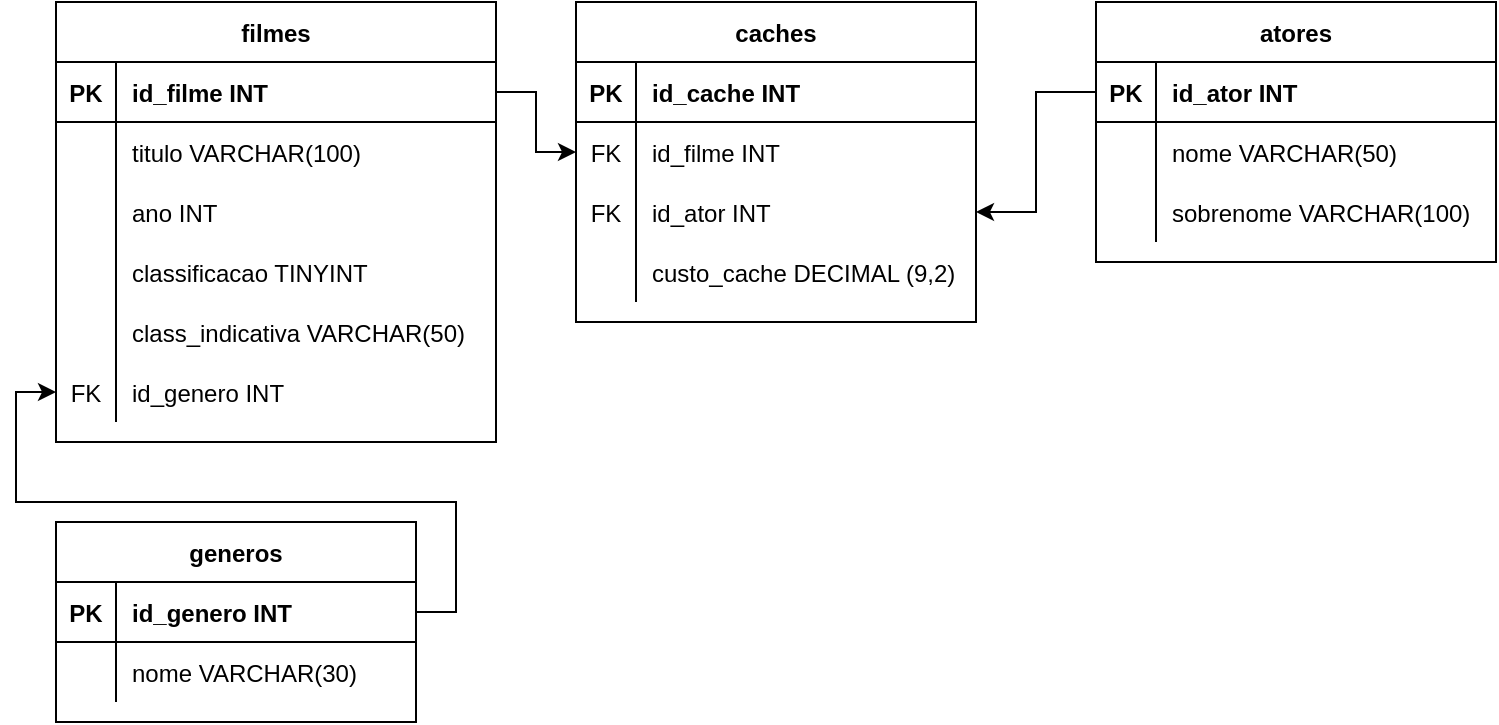 <mxfile version="14.9.8" type="github" pages="2">
  <diagram id="R2lEEEUBdFMjLlhIrx00" name="filmes">
    <mxGraphModel dx="1102" dy="614" grid="1" gridSize="10" guides="1" tooltips="1" connect="1" arrows="1" fold="1" page="1" pageScale="1" pageWidth="850" pageHeight="1100" math="0" shadow="0" extFonts="Permanent Marker^https://fonts.googleapis.com/css?family=Permanent+Marker">
      <root>
        <mxCell id="0" />
        <mxCell id="1" parent="0" />
        <mxCell id="9IELTeCouYnrg8OjHfEi-1" value="filmes" style="shape=table;startSize=30;container=1;collapsible=1;childLayout=tableLayout;fixedRows=1;rowLines=0;fontStyle=1;align=center;resizeLast=1;" vertex="1" parent="1">
          <mxGeometry x="40" y="40" width="220" height="220" as="geometry" />
        </mxCell>
        <mxCell id="9IELTeCouYnrg8OjHfEi-2" value="" style="shape=partialRectangle;collapsible=0;dropTarget=0;pointerEvents=0;fillColor=none;top=0;left=0;bottom=1;right=0;points=[[0,0.5],[1,0.5]];portConstraint=eastwest;" vertex="1" parent="9IELTeCouYnrg8OjHfEi-1">
          <mxGeometry y="30" width="220" height="30" as="geometry" />
        </mxCell>
        <mxCell id="9IELTeCouYnrg8OjHfEi-3" value="PK" style="shape=partialRectangle;connectable=0;fillColor=none;top=0;left=0;bottom=0;right=0;fontStyle=1;overflow=hidden;" vertex="1" parent="9IELTeCouYnrg8OjHfEi-2">
          <mxGeometry width="30" height="30" as="geometry" />
        </mxCell>
        <mxCell id="9IELTeCouYnrg8OjHfEi-4" value="id_filme INT" style="shape=partialRectangle;connectable=0;fillColor=none;top=0;left=0;bottom=0;right=0;align=left;spacingLeft=6;fontStyle=1;overflow=hidden;" vertex="1" parent="9IELTeCouYnrg8OjHfEi-2">
          <mxGeometry x="30" width="190" height="30" as="geometry" />
        </mxCell>
        <mxCell id="9IELTeCouYnrg8OjHfEi-5" value="" style="shape=partialRectangle;collapsible=0;dropTarget=0;pointerEvents=0;fillColor=none;top=0;left=0;bottom=0;right=0;points=[[0,0.5],[1,0.5]];portConstraint=eastwest;" vertex="1" parent="9IELTeCouYnrg8OjHfEi-1">
          <mxGeometry y="60" width="220" height="30" as="geometry" />
        </mxCell>
        <mxCell id="9IELTeCouYnrg8OjHfEi-6" value="" style="shape=partialRectangle;connectable=0;fillColor=none;top=0;left=0;bottom=0;right=0;editable=1;overflow=hidden;" vertex="1" parent="9IELTeCouYnrg8OjHfEi-5">
          <mxGeometry width="30" height="30" as="geometry" />
        </mxCell>
        <mxCell id="9IELTeCouYnrg8OjHfEi-7" value="titulo VARCHAR(100)" style="shape=partialRectangle;connectable=0;fillColor=none;top=0;left=0;bottom=0;right=0;align=left;spacingLeft=6;overflow=hidden;" vertex="1" parent="9IELTeCouYnrg8OjHfEi-5">
          <mxGeometry x="30" width="190" height="30" as="geometry" />
        </mxCell>
        <mxCell id="9IELTeCouYnrg8OjHfEi-8" value="" style="shape=partialRectangle;collapsible=0;dropTarget=0;pointerEvents=0;fillColor=none;top=0;left=0;bottom=0;right=0;points=[[0,0.5],[1,0.5]];portConstraint=eastwest;" vertex="1" parent="9IELTeCouYnrg8OjHfEi-1">
          <mxGeometry y="90" width="220" height="30" as="geometry" />
        </mxCell>
        <mxCell id="9IELTeCouYnrg8OjHfEi-9" value="" style="shape=partialRectangle;connectable=0;fillColor=none;top=0;left=0;bottom=0;right=0;editable=1;overflow=hidden;" vertex="1" parent="9IELTeCouYnrg8OjHfEi-8">
          <mxGeometry width="30" height="30" as="geometry" />
        </mxCell>
        <mxCell id="9IELTeCouYnrg8OjHfEi-10" value="ano INT" style="shape=partialRectangle;connectable=0;fillColor=none;top=0;left=0;bottom=0;right=0;align=left;spacingLeft=6;overflow=hidden;" vertex="1" parent="9IELTeCouYnrg8OjHfEi-8">
          <mxGeometry x="30" width="190" height="30" as="geometry" />
        </mxCell>
        <mxCell id="9IELTeCouYnrg8OjHfEi-14" value="" style="shape=partialRectangle;collapsible=0;dropTarget=0;pointerEvents=0;fillColor=none;top=0;left=0;bottom=0;right=0;points=[[0,0.5],[1,0.5]];portConstraint=eastwest;" vertex="1" parent="9IELTeCouYnrg8OjHfEi-1">
          <mxGeometry y="120" width="220" height="30" as="geometry" />
        </mxCell>
        <mxCell id="9IELTeCouYnrg8OjHfEi-15" value="" style="shape=partialRectangle;connectable=0;fillColor=none;top=0;left=0;bottom=0;right=0;editable=1;overflow=hidden;" vertex="1" parent="9IELTeCouYnrg8OjHfEi-14">
          <mxGeometry width="30" height="30" as="geometry" />
        </mxCell>
        <mxCell id="9IELTeCouYnrg8OjHfEi-16" value="classificacao TINYINT" style="shape=partialRectangle;connectable=0;fillColor=none;top=0;left=0;bottom=0;right=0;align=left;spacingLeft=6;overflow=hidden;" vertex="1" parent="9IELTeCouYnrg8OjHfEi-14">
          <mxGeometry x="30" width="190" height="30" as="geometry" />
        </mxCell>
        <mxCell id="9IELTeCouYnrg8OjHfEi-59" value="" style="shape=partialRectangle;collapsible=0;dropTarget=0;pointerEvents=0;fillColor=none;top=0;left=0;bottom=0;right=0;points=[[0,0.5],[1,0.5]];portConstraint=eastwest;" vertex="1" parent="9IELTeCouYnrg8OjHfEi-1">
          <mxGeometry y="150" width="220" height="30" as="geometry" />
        </mxCell>
        <mxCell id="9IELTeCouYnrg8OjHfEi-60" value="" style="shape=partialRectangle;connectable=0;fillColor=none;top=0;left=0;bottom=0;right=0;editable=1;overflow=hidden;" vertex="1" parent="9IELTeCouYnrg8OjHfEi-59">
          <mxGeometry width="30" height="30" as="geometry" />
        </mxCell>
        <mxCell id="9IELTeCouYnrg8OjHfEi-61" value="class_indicativa VARCHAR(50)" style="shape=partialRectangle;connectable=0;fillColor=none;top=0;left=0;bottom=0;right=0;align=left;spacingLeft=6;overflow=hidden;" vertex="1" parent="9IELTeCouYnrg8OjHfEi-59">
          <mxGeometry x="30" width="190" height="30" as="geometry" />
        </mxCell>
        <mxCell id="9IELTeCouYnrg8OjHfEi-11" value="" style="shape=partialRectangle;collapsible=0;dropTarget=0;pointerEvents=0;fillColor=none;top=0;left=0;bottom=0;right=0;points=[[0,0.5],[1,0.5]];portConstraint=eastwest;" vertex="1" parent="9IELTeCouYnrg8OjHfEi-1">
          <mxGeometry y="180" width="220" height="30" as="geometry" />
        </mxCell>
        <mxCell id="9IELTeCouYnrg8OjHfEi-12" value="FK" style="shape=partialRectangle;connectable=0;fillColor=none;top=0;left=0;bottom=0;right=0;editable=1;overflow=hidden;" vertex="1" parent="9IELTeCouYnrg8OjHfEi-11">
          <mxGeometry width="30" height="30" as="geometry" />
        </mxCell>
        <mxCell id="9IELTeCouYnrg8OjHfEi-13" value="id_genero INT" style="shape=partialRectangle;connectable=0;fillColor=none;top=0;left=0;bottom=0;right=0;align=left;spacingLeft=6;overflow=hidden;" vertex="1" parent="9IELTeCouYnrg8OjHfEi-11">
          <mxGeometry x="30" width="190" height="30" as="geometry" />
        </mxCell>
        <mxCell id="9IELTeCouYnrg8OjHfEi-17" value="atores" style="shape=table;startSize=30;container=1;collapsible=1;childLayout=tableLayout;fixedRows=1;rowLines=0;fontStyle=1;align=center;resizeLast=1;" vertex="1" parent="1">
          <mxGeometry x="560" y="40" width="200" height="130" as="geometry" />
        </mxCell>
        <mxCell id="9IELTeCouYnrg8OjHfEi-18" value="" style="shape=partialRectangle;collapsible=0;dropTarget=0;pointerEvents=0;fillColor=none;top=0;left=0;bottom=1;right=0;points=[[0,0.5],[1,0.5]];portConstraint=eastwest;" vertex="1" parent="9IELTeCouYnrg8OjHfEi-17">
          <mxGeometry y="30" width="200" height="30" as="geometry" />
        </mxCell>
        <mxCell id="9IELTeCouYnrg8OjHfEi-19" value="PK" style="shape=partialRectangle;connectable=0;fillColor=none;top=0;left=0;bottom=0;right=0;fontStyle=1;overflow=hidden;" vertex="1" parent="9IELTeCouYnrg8OjHfEi-18">
          <mxGeometry width="30" height="30" as="geometry" />
        </mxCell>
        <mxCell id="9IELTeCouYnrg8OjHfEi-20" value="id_ator INT" style="shape=partialRectangle;connectable=0;fillColor=none;top=0;left=0;bottom=0;right=0;align=left;spacingLeft=6;fontStyle=1;overflow=hidden;" vertex="1" parent="9IELTeCouYnrg8OjHfEi-18">
          <mxGeometry x="30" width="170" height="30" as="geometry" />
        </mxCell>
        <mxCell id="9IELTeCouYnrg8OjHfEi-21" value="" style="shape=partialRectangle;collapsible=0;dropTarget=0;pointerEvents=0;fillColor=none;top=0;left=0;bottom=0;right=0;points=[[0,0.5],[1,0.5]];portConstraint=eastwest;" vertex="1" parent="9IELTeCouYnrg8OjHfEi-17">
          <mxGeometry y="60" width="200" height="30" as="geometry" />
        </mxCell>
        <mxCell id="9IELTeCouYnrg8OjHfEi-22" value="" style="shape=partialRectangle;connectable=0;fillColor=none;top=0;left=0;bottom=0;right=0;editable=1;overflow=hidden;" vertex="1" parent="9IELTeCouYnrg8OjHfEi-21">
          <mxGeometry width="30" height="30" as="geometry" />
        </mxCell>
        <mxCell id="9IELTeCouYnrg8OjHfEi-23" value="nome VARCHAR(50)" style="shape=partialRectangle;connectable=0;fillColor=none;top=0;left=0;bottom=0;right=0;align=left;spacingLeft=6;overflow=hidden;" vertex="1" parent="9IELTeCouYnrg8OjHfEi-21">
          <mxGeometry x="30" width="170" height="30" as="geometry" />
        </mxCell>
        <mxCell id="9IELTeCouYnrg8OjHfEi-24" value="" style="shape=partialRectangle;collapsible=0;dropTarget=0;pointerEvents=0;fillColor=none;top=0;left=0;bottom=0;right=0;points=[[0,0.5],[1,0.5]];portConstraint=eastwest;" vertex="1" parent="9IELTeCouYnrg8OjHfEi-17">
          <mxGeometry y="90" width="200" height="30" as="geometry" />
        </mxCell>
        <mxCell id="9IELTeCouYnrg8OjHfEi-25" value="" style="shape=partialRectangle;connectable=0;fillColor=none;top=0;left=0;bottom=0;right=0;editable=1;overflow=hidden;" vertex="1" parent="9IELTeCouYnrg8OjHfEi-24">
          <mxGeometry width="30" height="30" as="geometry" />
        </mxCell>
        <mxCell id="9IELTeCouYnrg8OjHfEi-26" value="sobrenome VARCHAR(100)" style="shape=partialRectangle;connectable=0;fillColor=none;top=0;left=0;bottom=0;right=0;align=left;spacingLeft=6;overflow=hidden;" vertex="1" parent="9IELTeCouYnrg8OjHfEi-24">
          <mxGeometry x="30" width="170" height="30" as="geometry" />
        </mxCell>
        <mxCell id="9IELTeCouYnrg8OjHfEi-33" value="generos" style="shape=table;startSize=30;container=1;collapsible=1;childLayout=tableLayout;fixedRows=1;rowLines=0;fontStyle=1;align=center;resizeLast=1;" vertex="1" parent="1">
          <mxGeometry x="40" y="300" width="180" height="100" as="geometry" />
        </mxCell>
        <mxCell id="9IELTeCouYnrg8OjHfEi-34" value="" style="shape=partialRectangle;collapsible=0;dropTarget=0;pointerEvents=0;fillColor=none;top=0;left=0;bottom=1;right=0;points=[[0,0.5],[1,0.5]];portConstraint=eastwest;" vertex="1" parent="9IELTeCouYnrg8OjHfEi-33">
          <mxGeometry y="30" width="180" height="30" as="geometry" />
        </mxCell>
        <mxCell id="9IELTeCouYnrg8OjHfEi-35" value="PK" style="shape=partialRectangle;connectable=0;fillColor=none;top=0;left=0;bottom=0;right=0;fontStyle=1;overflow=hidden;" vertex="1" parent="9IELTeCouYnrg8OjHfEi-34">
          <mxGeometry width="30" height="30" as="geometry" />
        </mxCell>
        <mxCell id="9IELTeCouYnrg8OjHfEi-36" value="id_genero INT" style="shape=partialRectangle;connectable=0;fillColor=none;top=0;left=0;bottom=0;right=0;align=left;spacingLeft=6;fontStyle=1;overflow=hidden;" vertex="1" parent="9IELTeCouYnrg8OjHfEi-34">
          <mxGeometry x="30" width="150" height="30" as="geometry" />
        </mxCell>
        <mxCell id="9IELTeCouYnrg8OjHfEi-37" value="" style="shape=partialRectangle;collapsible=0;dropTarget=0;pointerEvents=0;fillColor=none;top=0;left=0;bottom=0;right=0;points=[[0,0.5],[1,0.5]];portConstraint=eastwest;" vertex="1" parent="9IELTeCouYnrg8OjHfEi-33">
          <mxGeometry y="60" width="180" height="30" as="geometry" />
        </mxCell>
        <mxCell id="9IELTeCouYnrg8OjHfEi-38" value="" style="shape=partialRectangle;connectable=0;fillColor=none;top=0;left=0;bottom=0;right=0;editable=1;overflow=hidden;" vertex="1" parent="9IELTeCouYnrg8OjHfEi-37">
          <mxGeometry width="30" height="30" as="geometry" />
        </mxCell>
        <mxCell id="9IELTeCouYnrg8OjHfEi-39" value="nome VARCHAR(30)" style="shape=partialRectangle;connectable=0;fillColor=none;top=0;left=0;bottom=0;right=0;align=left;spacingLeft=6;overflow=hidden;" vertex="1" parent="9IELTeCouYnrg8OjHfEi-37">
          <mxGeometry x="30" width="150" height="30" as="geometry" />
        </mxCell>
        <mxCell id="9IELTeCouYnrg8OjHfEi-43" value="caches" style="shape=table;startSize=30;container=1;collapsible=1;childLayout=tableLayout;fixedRows=1;rowLines=0;fontStyle=1;align=center;resizeLast=1;" vertex="1" parent="1">
          <mxGeometry x="300" y="40" width="200" height="160" as="geometry" />
        </mxCell>
        <mxCell id="9IELTeCouYnrg8OjHfEi-44" value="" style="shape=partialRectangle;collapsible=0;dropTarget=0;pointerEvents=0;fillColor=none;top=0;left=0;bottom=1;right=0;points=[[0,0.5],[1,0.5]];portConstraint=eastwest;" vertex="1" parent="9IELTeCouYnrg8OjHfEi-43">
          <mxGeometry y="30" width="200" height="30" as="geometry" />
        </mxCell>
        <mxCell id="9IELTeCouYnrg8OjHfEi-45" value="PK" style="shape=partialRectangle;connectable=0;fillColor=none;top=0;left=0;bottom=0;right=0;fontStyle=1;overflow=hidden;" vertex="1" parent="9IELTeCouYnrg8OjHfEi-44">
          <mxGeometry width="30" height="30" as="geometry" />
        </mxCell>
        <mxCell id="9IELTeCouYnrg8OjHfEi-46" value="id_cache INT" style="shape=partialRectangle;connectable=0;fillColor=none;top=0;left=0;bottom=0;right=0;align=left;spacingLeft=6;fontStyle=1;overflow=hidden;" vertex="1" parent="9IELTeCouYnrg8OjHfEi-44">
          <mxGeometry x="30" width="170" height="30" as="geometry" />
        </mxCell>
        <mxCell id="9IELTeCouYnrg8OjHfEi-47" value="" style="shape=partialRectangle;collapsible=0;dropTarget=0;pointerEvents=0;fillColor=none;top=0;left=0;bottom=0;right=0;points=[[0,0.5],[1,0.5]];portConstraint=eastwest;" vertex="1" parent="9IELTeCouYnrg8OjHfEi-43">
          <mxGeometry y="60" width="200" height="30" as="geometry" />
        </mxCell>
        <mxCell id="9IELTeCouYnrg8OjHfEi-48" value="FK" style="shape=partialRectangle;connectable=0;fillColor=none;top=0;left=0;bottom=0;right=0;editable=1;overflow=hidden;" vertex="1" parent="9IELTeCouYnrg8OjHfEi-47">
          <mxGeometry width="30" height="30" as="geometry" />
        </mxCell>
        <mxCell id="9IELTeCouYnrg8OjHfEi-49" value="id_filme INT" style="shape=partialRectangle;connectable=0;fillColor=none;top=0;left=0;bottom=0;right=0;align=left;spacingLeft=6;overflow=hidden;" vertex="1" parent="9IELTeCouYnrg8OjHfEi-47">
          <mxGeometry x="30" width="170" height="30" as="geometry" />
        </mxCell>
        <mxCell id="9IELTeCouYnrg8OjHfEi-53" value="" style="shape=partialRectangle;collapsible=0;dropTarget=0;pointerEvents=0;fillColor=none;top=0;left=0;bottom=0;right=0;points=[[0,0.5],[1,0.5]];portConstraint=eastwest;" vertex="1" parent="9IELTeCouYnrg8OjHfEi-43">
          <mxGeometry y="90" width="200" height="30" as="geometry" />
        </mxCell>
        <mxCell id="9IELTeCouYnrg8OjHfEi-54" value="FK" style="shape=partialRectangle;connectable=0;fillColor=none;top=0;left=0;bottom=0;right=0;editable=1;overflow=hidden;" vertex="1" parent="9IELTeCouYnrg8OjHfEi-53">
          <mxGeometry width="30" height="30" as="geometry" />
        </mxCell>
        <mxCell id="9IELTeCouYnrg8OjHfEi-55" value="id_ator INT" style="shape=partialRectangle;connectable=0;fillColor=none;top=0;left=0;bottom=0;right=0;align=left;spacingLeft=6;overflow=hidden;" vertex="1" parent="9IELTeCouYnrg8OjHfEi-53">
          <mxGeometry x="30" width="170" height="30" as="geometry" />
        </mxCell>
        <mxCell id="9IELTeCouYnrg8OjHfEi-50" value="" style="shape=partialRectangle;collapsible=0;dropTarget=0;pointerEvents=0;fillColor=none;top=0;left=0;bottom=0;right=0;points=[[0,0.5],[1,0.5]];portConstraint=eastwest;" vertex="1" parent="9IELTeCouYnrg8OjHfEi-43">
          <mxGeometry y="120" width="200" height="30" as="geometry" />
        </mxCell>
        <mxCell id="9IELTeCouYnrg8OjHfEi-51" value="" style="shape=partialRectangle;connectable=0;fillColor=none;top=0;left=0;bottom=0;right=0;editable=1;overflow=hidden;" vertex="1" parent="9IELTeCouYnrg8OjHfEi-50">
          <mxGeometry width="30" height="30" as="geometry" />
        </mxCell>
        <mxCell id="9IELTeCouYnrg8OjHfEi-52" value="custo_cache DECIMAL (9,2)" style="shape=partialRectangle;connectable=0;fillColor=none;top=0;left=0;bottom=0;right=0;align=left;spacingLeft=6;overflow=hidden;" vertex="1" parent="9IELTeCouYnrg8OjHfEi-50">
          <mxGeometry x="30" width="170" height="30" as="geometry" />
        </mxCell>
        <mxCell id="9IELTeCouYnrg8OjHfEi-56" style="edgeStyle=orthogonalEdgeStyle;rounded=0;orthogonalLoop=1;jettySize=auto;html=1;entryX=0;entryY=0.5;entryDx=0;entryDy=0;" edge="1" parent="1" source="9IELTeCouYnrg8OjHfEi-2" target="9IELTeCouYnrg8OjHfEi-47">
          <mxGeometry relative="1" as="geometry" />
        </mxCell>
        <mxCell id="9IELTeCouYnrg8OjHfEi-57" style="edgeStyle=orthogonalEdgeStyle;rounded=0;orthogonalLoop=1;jettySize=auto;html=1;entryX=1;entryY=0.5;entryDx=0;entryDy=0;" edge="1" parent="1" source="9IELTeCouYnrg8OjHfEi-18" target="9IELTeCouYnrg8OjHfEi-53">
          <mxGeometry relative="1" as="geometry" />
        </mxCell>
        <mxCell id="9IELTeCouYnrg8OjHfEi-58" style="edgeStyle=orthogonalEdgeStyle;rounded=0;orthogonalLoop=1;jettySize=auto;html=1;entryX=0;entryY=0.5;entryDx=0;entryDy=0;" edge="1" parent="1" source="9IELTeCouYnrg8OjHfEi-34" target="9IELTeCouYnrg8OjHfEi-11">
          <mxGeometry relative="1" as="geometry" />
        </mxCell>
      </root>
    </mxGraphModel>
  </diagram>
  <diagram name="series" id="VFqcQdFxVN5nQimlYM1w">
    <mxGraphModel dx="1102" dy="557" grid="1" gridSize="10" guides="1" tooltips="1" connect="1" arrows="1" fold="1" page="1" pageScale="1" pageWidth="850" pageHeight="1100" math="0" shadow="0" extFonts="Permanent Marker^https://fonts.googleapis.com/css?family=Permanent+Marker">
      <root>
        <mxCell id="Dz9-lRMjQCRVrNQVu2WF-0" />
        <mxCell id="Dz9-lRMjQCRVrNQVu2WF-1" parent="Dz9-lRMjQCRVrNQVu2WF-0" />
        <mxCell id="Dz9-lRMjQCRVrNQVu2WF-2" value="series" style="shape=table;startSize=30;container=1;collapsible=1;childLayout=tableLayout;fixedRows=1;rowLines=0;fontStyle=1;align=center;resizeLast=1;" vertex="1" parent="Dz9-lRMjQCRVrNQVu2WF-1">
          <mxGeometry x="40" y="40" width="220" height="190" as="geometry" />
        </mxCell>
        <mxCell id="Dz9-lRMjQCRVrNQVu2WF-3" value="" style="shape=partialRectangle;collapsible=0;dropTarget=0;pointerEvents=0;fillColor=none;top=0;left=0;bottom=1;right=0;points=[[0,0.5],[1,0.5]];portConstraint=eastwest;" vertex="1" parent="Dz9-lRMjQCRVrNQVu2WF-2">
          <mxGeometry y="30" width="220" height="30" as="geometry" />
        </mxCell>
        <mxCell id="Dz9-lRMjQCRVrNQVu2WF-4" value="PK" style="shape=partialRectangle;connectable=0;fillColor=none;top=0;left=0;bottom=0;right=0;fontStyle=1;overflow=hidden;" vertex="1" parent="Dz9-lRMjQCRVrNQVu2WF-3">
          <mxGeometry width="30" height="30" as="geometry" />
        </mxCell>
        <mxCell id="Dz9-lRMjQCRVrNQVu2WF-5" value="id_serie INT" style="shape=partialRectangle;connectable=0;fillColor=none;top=0;left=0;bottom=0;right=0;align=left;spacingLeft=6;fontStyle=1;overflow=hidden;" vertex="1" parent="Dz9-lRMjQCRVrNQVu2WF-3">
          <mxGeometry x="30" width="190" height="30" as="geometry" />
        </mxCell>
        <mxCell id="Dz9-lRMjQCRVrNQVu2WF-6" value="" style="shape=partialRectangle;collapsible=0;dropTarget=0;pointerEvents=0;fillColor=none;top=0;left=0;bottom=0;right=0;points=[[0,0.5],[1,0.5]];portConstraint=eastwest;" vertex="1" parent="Dz9-lRMjQCRVrNQVu2WF-2">
          <mxGeometry y="60" width="220" height="30" as="geometry" />
        </mxCell>
        <mxCell id="Dz9-lRMjQCRVrNQVu2WF-7" value="" style="shape=partialRectangle;connectable=0;fillColor=none;top=0;left=0;bottom=0;right=0;editable=1;overflow=hidden;" vertex="1" parent="Dz9-lRMjQCRVrNQVu2WF-6">
          <mxGeometry width="30" height="30" as="geometry" />
        </mxCell>
        <mxCell id="Dz9-lRMjQCRVrNQVu2WF-8" value="titulo VARCHAR(100)" style="shape=partialRectangle;connectable=0;fillColor=none;top=0;left=0;bottom=0;right=0;align=left;spacingLeft=6;overflow=hidden;" vertex="1" parent="Dz9-lRMjQCRVrNQVu2WF-6">
          <mxGeometry x="30" width="190" height="30" as="geometry" />
        </mxCell>
        <mxCell id="Dz9-lRMjQCRVrNQVu2WF-9" value="" style="shape=partialRectangle;collapsible=0;dropTarget=0;pointerEvents=0;fillColor=none;top=0;left=0;bottom=0;right=0;points=[[0,0.5],[1,0.5]];portConstraint=eastwest;" vertex="1" parent="Dz9-lRMjQCRVrNQVu2WF-2">
          <mxGeometry y="90" width="220" height="30" as="geometry" />
        </mxCell>
        <mxCell id="Dz9-lRMjQCRVrNQVu2WF-10" value="" style="shape=partialRectangle;connectable=0;fillColor=none;top=0;left=0;bottom=0;right=0;editable=1;overflow=hidden;" vertex="1" parent="Dz9-lRMjQCRVrNQVu2WF-9">
          <mxGeometry width="30" height="30" as="geometry" />
        </mxCell>
        <mxCell id="Dz9-lRMjQCRVrNQVu2WF-11" value="ano INT" style="shape=partialRectangle;connectable=0;fillColor=none;top=0;left=0;bottom=0;right=0;align=left;spacingLeft=6;overflow=hidden;" vertex="1" parent="Dz9-lRMjQCRVrNQVu2WF-9">
          <mxGeometry x="30" width="190" height="30" as="geometry" />
        </mxCell>
        <mxCell id="Dz9-lRMjQCRVrNQVu2WF-12" value="" style="shape=partialRectangle;collapsible=0;dropTarget=0;pointerEvents=0;fillColor=none;top=0;left=0;bottom=0;right=0;points=[[0,0.5],[1,0.5]];portConstraint=eastwest;" vertex="1" parent="Dz9-lRMjQCRVrNQVu2WF-2">
          <mxGeometry y="120" width="220" height="30" as="geometry" />
        </mxCell>
        <mxCell id="Dz9-lRMjQCRVrNQVu2WF-13" value="" style="shape=partialRectangle;connectable=0;fillColor=none;top=0;left=0;bottom=0;right=0;editable=1;overflow=hidden;" vertex="1" parent="Dz9-lRMjQCRVrNQVu2WF-12">
          <mxGeometry width="30" height="30" as="geometry" />
        </mxCell>
        <mxCell id="Dz9-lRMjQCRVrNQVu2WF-14" value="classificacao TINYINT" style="shape=partialRectangle;connectable=0;fillColor=none;top=0;left=0;bottom=0;right=0;align=left;spacingLeft=6;overflow=hidden;" vertex="1" parent="Dz9-lRMjQCRVrNQVu2WF-12">
          <mxGeometry x="30" width="190" height="30" as="geometry" />
        </mxCell>
        <mxCell id="Dz9-lRMjQCRVrNQVu2WF-15" value="" style="shape=partialRectangle;collapsible=0;dropTarget=0;pointerEvents=0;fillColor=none;top=0;left=0;bottom=0;right=0;points=[[0,0.5],[1,0.5]];portConstraint=eastwest;" vertex="1" parent="Dz9-lRMjQCRVrNQVu2WF-2">
          <mxGeometry y="150" width="220" height="30" as="geometry" />
        </mxCell>
        <mxCell id="Dz9-lRMjQCRVrNQVu2WF-16" value="" style="shape=partialRectangle;connectable=0;fillColor=none;top=0;left=0;bottom=0;right=0;editable=1;overflow=hidden;" vertex="1" parent="Dz9-lRMjQCRVrNQVu2WF-15">
          <mxGeometry width="30" height="30" as="geometry" />
        </mxCell>
        <mxCell id="Dz9-lRMjQCRVrNQVu2WF-17" value="class_indicativa VARCHAR(50)" style="shape=partialRectangle;connectable=0;fillColor=none;top=0;left=0;bottom=0;right=0;align=left;spacingLeft=6;overflow=hidden;" vertex="1" parent="Dz9-lRMjQCRVrNQVu2WF-15">
          <mxGeometry x="30" width="190" height="30" as="geometry" />
        </mxCell>
        <mxCell id="Dz9-lRMjQCRVrNQVu2WF-21" value="atores" style="shape=table;startSize=30;container=1;collapsible=1;childLayout=tableLayout;fixedRows=1;rowLines=0;fontStyle=1;align=center;resizeLast=1;" vertex="1" parent="Dz9-lRMjQCRVrNQVu2WF-1">
          <mxGeometry x="560" y="40" width="200" height="130" as="geometry" />
        </mxCell>
        <mxCell id="Dz9-lRMjQCRVrNQVu2WF-22" value="" style="shape=partialRectangle;collapsible=0;dropTarget=0;pointerEvents=0;fillColor=none;top=0;left=0;bottom=1;right=0;points=[[0,0.5],[1,0.5]];portConstraint=eastwest;" vertex="1" parent="Dz9-lRMjQCRVrNQVu2WF-21">
          <mxGeometry y="30" width="200" height="30" as="geometry" />
        </mxCell>
        <mxCell id="Dz9-lRMjQCRVrNQVu2WF-23" value="PK" style="shape=partialRectangle;connectable=0;fillColor=none;top=0;left=0;bottom=0;right=0;fontStyle=1;overflow=hidden;" vertex="1" parent="Dz9-lRMjQCRVrNQVu2WF-22">
          <mxGeometry width="30" height="30" as="geometry" />
        </mxCell>
        <mxCell id="Dz9-lRMjQCRVrNQVu2WF-24" value="id_ator INT" style="shape=partialRectangle;connectable=0;fillColor=none;top=0;left=0;bottom=0;right=0;align=left;spacingLeft=6;fontStyle=1;overflow=hidden;" vertex="1" parent="Dz9-lRMjQCRVrNQVu2WF-22">
          <mxGeometry x="30" width="170" height="30" as="geometry" />
        </mxCell>
        <mxCell id="Dz9-lRMjQCRVrNQVu2WF-25" value="" style="shape=partialRectangle;collapsible=0;dropTarget=0;pointerEvents=0;fillColor=none;top=0;left=0;bottom=0;right=0;points=[[0,0.5],[1,0.5]];portConstraint=eastwest;" vertex="1" parent="Dz9-lRMjQCRVrNQVu2WF-21">
          <mxGeometry y="60" width="200" height="30" as="geometry" />
        </mxCell>
        <mxCell id="Dz9-lRMjQCRVrNQVu2WF-26" value="" style="shape=partialRectangle;connectable=0;fillColor=none;top=0;left=0;bottom=0;right=0;editable=1;overflow=hidden;" vertex="1" parent="Dz9-lRMjQCRVrNQVu2WF-25">
          <mxGeometry width="30" height="30" as="geometry" />
        </mxCell>
        <mxCell id="Dz9-lRMjQCRVrNQVu2WF-27" value="nome VARCHAR(50)" style="shape=partialRectangle;connectable=0;fillColor=none;top=0;left=0;bottom=0;right=0;align=left;spacingLeft=6;overflow=hidden;" vertex="1" parent="Dz9-lRMjQCRVrNQVu2WF-25">
          <mxGeometry x="30" width="170" height="30" as="geometry" />
        </mxCell>
        <mxCell id="Dz9-lRMjQCRVrNQVu2WF-28" value="" style="shape=partialRectangle;collapsible=0;dropTarget=0;pointerEvents=0;fillColor=none;top=0;left=0;bottom=0;right=0;points=[[0,0.5],[1,0.5]];portConstraint=eastwest;" vertex="1" parent="Dz9-lRMjQCRVrNQVu2WF-21">
          <mxGeometry y="90" width="200" height="30" as="geometry" />
        </mxCell>
        <mxCell id="Dz9-lRMjQCRVrNQVu2WF-29" value="" style="shape=partialRectangle;connectable=0;fillColor=none;top=0;left=0;bottom=0;right=0;editable=1;overflow=hidden;" vertex="1" parent="Dz9-lRMjQCRVrNQVu2WF-28">
          <mxGeometry width="30" height="30" as="geometry" />
        </mxCell>
        <mxCell id="Dz9-lRMjQCRVrNQVu2WF-30" value="sobrenome VARCHAR(100)" style="shape=partialRectangle;connectable=0;fillColor=none;top=0;left=0;bottom=0;right=0;align=left;spacingLeft=6;overflow=hidden;" vertex="1" parent="Dz9-lRMjQCRVrNQVu2WF-28">
          <mxGeometry x="30" width="170" height="30" as="geometry" />
        </mxCell>
        <mxCell id="Dz9-lRMjQCRVrNQVu2WF-31" value="temporadas" style="shape=table;startSize=30;container=1;collapsible=1;childLayout=tableLayout;fixedRows=1;rowLines=0;fontStyle=1;align=center;resizeLast=1;" vertex="1" parent="Dz9-lRMjQCRVrNQVu2WF-1">
          <mxGeometry x="40" y="300" width="180" height="220" as="geometry" />
        </mxCell>
        <mxCell id="Dz9-lRMjQCRVrNQVu2WF-32" value="" style="shape=partialRectangle;collapsible=0;dropTarget=0;pointerEvents=0;fillColor=none;top=0;left=0;bottom=1;right=0;points=[[0,0.5],[1,0.5]];portConstraint=eastwest;" vertex="1" parent="Dz9-lRMjQCRVrNQVu2WF-31">
          <mxGeometry y="30" width="180" height="30" as="geometry" />
        </mxCell>
        <mxCell id="Dz9-lRMjQCRVrNQVu2WF-33" value="PK" style="shape=partialRectangle;connectable=0;fillColor=none;top=0;left=0;bottom=0;right=0;fontStyle=1;overflow=hidden;" vertex="1" parent="Dz9-lRMjQCRVrNQVu2WF-32">
          <mxGeometry width="30" height="30" as="geometry" />
        </mxCell>
        <mxCell id="Dz9-lRMjQCRVrNQVu2WF-34" value="id_temporada INT" style="shape=partialRectangle;connectable=0;fillColor=none;top=0;left=0;bottom=0;right=0;align=left;spacingLeft=6;fontStyle=1;overflow=hidden;" vertex="1" parent="Dz9-lRMjQCRVrNQVu2WF-32">
          <mxGeometry x="30" width="150" height="30" as="geometry" />
        </mxCell>
        <mxCell id="Dz9-lRMjQCRVrNQVu2WF-35" value="" style="shape=partialRectangle;collapsible=0;dropTarget=0;pointerEvents=0;fillColor=none;top=0;left=0;bottom=0;right=0;points=[[0,0.5],[1,0.5]];portConstraint=eastwest;" vertex="1" parent="Dz9-lRMjQCRVrNQVu2WF-31">
          <mxGeometry y="60" width="180" height="30" as="geometry" />
        </mxCell>
        <mxCell id="Dz9-lRMjQCRVrNQVu2WF-36" value="FK" style="shape=partialRectangle;connectable=0;fillColor=none;top=0;left=0;bottom=0;right=0;editable=1;overflow=hidden;" vertex="1" parent="Dz9-lRMjQCRVrNQVu2WF-35">
          <mxGeometry width="30" height="30" as="geometry" />
        </mxCell>
        <mxCell id="Dz9-lRMjQCRVrNQVu2WF-37" value="id_serie" style="shape=partialRectangle;connectable=0;fillColor=none;top=0;left=0;bottom=0;right=0;align=left;spacingLeft=6;overflow=hidden;" vertex="1" parent="Dz9-lRMjQCRVrNQVu2WF-35">
          <mxGeometry x="30" width="150" height="30" as="geometry" />
        </mxCell>
        <mxCell id="wzIFG_ljydJfBLcwTZ3i-16" value="" style="shape=partialRectangle;collapsible=0;dropTarget=0;pointerEvents=0;fillColor=none;top=0;left=0;bottom=0;right=0;points=[[0,0.5],[1,0.5]];portConstraint=eastwest;" vertex="1" parent="Dz9-lRMjQCRVrNQVu2WF-31">
          <mxGeometry y="90" width="180" height="30" as="geometry" />
        </mxCell>
        <mxCell id="wzIFG_ljydJfBLcwTZ3i-17" value="" style="shape=partialRectangle;connectable=0;fillColor=none;top=0;left=0;bottom=0;right=0;editable=1;overflow=hidden;" vertex="1" parent="wzIFG_ljydJfBLcwTZ3i-16">
          <mxGeometry width="30" height="30" as="geometry" />
        </mxCell>
        <mxCell id="wzIFG_ljydJfBLcwTZ3i-18" value="numero" style="shape=partialRectangle;connectable=0;fillColor=none;top=0;left=0;bottom=0;right=0;align=left;spacingLeft=6;overflow=hidden;" vertex="1" parent="wzIFG_ljydJfBLcwTZ3i-16">
          <mxGeometry x="30" width="150" height="30" as="geometry" />
        </mxCell>
        <mxCell id="wzIFG_ljydJfBLcwTZ3i-19" value="" style="shape=partialRectangle;collapsible=0;dropTarget=0;pointerEvents=0;fillColor=none;top=0;left=0;bottom=0;right=0;points=[[0,0.5],[1,0.5]];portConstraint=eastwest;" vertex="1" parent="Dz9-lRMjQCRVrNQVu2WF-31">
          <mxGeometry y="120" width="180" height="30" as="geometry" />
        </mxCell>
        <mxCell id="wzIFG_ljydJfBLcwTZ3i-20" value="" style="shape=partialRectangle;connectable=0;fillColor=none;top=0;left=0;bottom=0;right=0;editable=1;overflow=hidden;" vertex="1" parent="wzIFG_ljydJfBLcwTZ3i-19">
          <mxGeometry width="30" height="30" as="geometry" />
        </mxCell>
        <mxCell id="wzIFG_ljydJfBLcwTZ3i-21" value="nome" style="shape=partialRectangle;connectable=0;fillColor=none;top=0;left=0;bottom=0;right=0;align=left;spacingLeft=6;overflow=hidden;" vertex="1" parent="wzIFG_ljydJfBLcwTZ3i-19">
          <mxGeometry x="30" width="150" height="30" as="geometry" />
        </mxCell>
        <mxCell id="wzIFG_ljydJfBLcwTZ3i-22" value="" style="shape=partialRectangle;collapsible=0;dropTarget=0;pointerEvents=0;fillColor=none;top=0;left=0;bottom=0;right=0;points=[[0,0.5],[1,0.5]];portConstraint=eastwest;" vertex="1" parent="Dz9-lRMjQCRVrNQVu2WF-31">
          <mxGeometry y="150" width="180" height="30" as="geometry" />
        </mxCell>
        <mxCell id="wzIFG_ljydJfBLcwTZ3i-23" value="" style="shape=partialRectangle;connectable=0;fillColor=none;top=0;left=0;bottom=0;right=0;editable=1;overflow=hidden;" vertex="1" parent="wzIFG_ljydJfBLcwTZ3i-22">
          <mxGeometry width="30" height="30" as="geometry" />
        </mxCell>
        <mxCell id="wzIFG_ljydJfBLcwTZ3i-24" value="descricao" style="shape=partialRectangle;connectable=0;fillColor=none;top=0;left=0;bottom=0;right=0;align=left;spacingLeft=6;overflow=hidden;" vertex="1" parent="wzIFG_ljydJfBLcwTZ3i-22">
          <mxGeometry x="30" width="150" height="30" as="geometry" />
        </mxCell>
        <mxCell id="wzIFG_ljydJfBLcwTZ3i-13" value="" style="shape=partialRectangle;collapsible=0;dropTarget=0;pointerEvents=0;fillColor=none;top=0;left=0;bottom=0;right=0;points=[[0,0.5],[1,0.5]];portConstraint=eastwest;" vertex="1" parent="Dz9-lRMjQCRVrNQVu2WF-31">
          <mxGeometry y="180" width="180" height="30" as="geometry" />
        </mxCell>
        <mxCell id="wzIFG_ljydJfBLcwTZ3i-14" value="" style="shape=partialRectangle;connectable=0;fillColor=none;top=0;left=0;bottom=0;right=0;editable=1;overflow=hidden;" vertex="1" parent="wzIFG_ljydJfBLcwTZ3i-13">
          <mxGeometry width="30" height="30" as="geometry" />
        </mxCell>
        <mxCell id="wzIFG_ljydJfBLcwTZ3i-15" value="classificacao" style="shape=partialRectangle;connectable=0;fillColor=none;top=0;left=0;bottom=0;right=0;align=left;spacingLeft=6;overflow=hidden;" vertex="1" parent="wzIFG_ljydJfBLcwTZ3i-13">
          <mxGeometry x="30" width="150" height="30" as="geometry" />
        </mxCell>
        <mxCell id="Dz9-lRMjQCRVrNQVu2WF-38" value="atores_episodios" style="shape=table;startSize=30;container=1;collapsible=1;childLayout=tableLayout;fixedRows=1;rowLines=0;fontStyle=1;align=center;resizeLast=1;" vertex="1" parent="Dz9-lRMjQCRVrNQVu2WF-1">
          <mxGeometry x="610" y="300" width="200" height="190" as="geometry" />
        </mxCell>
        <mxCell id="Dz9-lRMjQCRVrNQVu2WF-39" value="" style="shape=partialRectangle;collapsible=0;dropTarget=0;pointerEvents=0;fillColor=none;top=0;left=0;bottom=1;right=0;points=[[0,0.5],[1,0.5]];portConstraint=eastwest;" vertex="1" parent="Dz9-lRMjQCRVrNQVu2WF-38">
          <mxGeometry y="30" width="200" height="30" as="geometry" />
        </mxCell>
        <mxCell id="Dz9-lRMjQCRVrNQVu2WF-40" value="PK" style="shape=partialRectangle;connectable=0;fillColor=none;top=0;left=0;bottom=0;right=0;fontStyle=1;overflow=hidden;" vertex="1" parent="Dz9-lRMjQCRVrNQVu2WF-39">
          <mxGeometry width="30" height="30" as="geometry" />
        </mxCell>
        <mxCell id="Dz9-lRMjQCRVrNQVu2WF-41" value="id_atorepisodio INT" style="shape=partialRectangle;connectable=0;fillColor=none;top=0;left=0;bottom=0;right=0;align=left;spacingLeft=6;fontStyle=1;overflow=hidden;" vertex="1" parent="Dz9-lRMjQCRVrNQVu2WF-39">
          <mxGeometry x="30" width="170" height="30" as="geometry" />
        </mxCell>
        <mxCell id="Dz9-lRMjQCRVrNQVu2WF-42" value="" style="shape=partialRectangle;collapsible=0;dropTarget=0;pointerEvents=0;fillColor=none;top=0;left=0;bottom=0;right=0;points=[[0,0.5],[1,0.5]];portConstraint=eastwest;" vertex="1" parent="Dz9-lRMjQCRVrNQVu2WF-38">
          <mxGeometry y="60" width="200" height="30" as="geometry" />
        </mxCell>
        <mxCell id="Dz9-lRMjQCRVrNQVu2WF-43" value="FK" style="shape=partialRectangle;connectable=0;fillColor=none;top=0;left=0;bottom=0;right=0;editable=1;overflow=hidden;" vertex="1" parent="Dz9-lRMjQCRVrNQVu2WF-42">
          <mxGeometry width="30" height="30" as="geometry" />
        </mxCell>
        <mxCell id="Dz9-lRMjQCRVrNQVu2WF-44" value="id_ator INT" style="shape=partialRectangle;connectable=0;fillColor=none;top=0;left=0;bottom=0;right=0;align=left;spacingLeft=6;overflow=hidden;" vertex="1" parent="Dz9-lRMjQCRVrNQVu2WF-42">
          <mxGeometry x="30" width="170" height="30" as="geometry" />
        </mxCell>
        <mxCell id="Dz9-lRMjQCRVrNQVu2WF-45" value="" style="shape=partialRectangle;collapsible=0;dropTarget=0;pointerEvents=0;fillColor=none;top=0;left=0;bottom=0;right=0;points=[[0,0.5],[1,0.5]];portConstraint=eastwest;" vertex="1" parent="Dz9-lRMjQCRVrNQVu2WF-38">
          <mxGeometry y="90" width="200" height="30" as="geometry" />
        </mxCell>
        <mxCell id="Dz9-lRMjQCRVrNQVu2WF-46" value="FK" style="shape=partialRectangle;connectable=0;fillColor=none;top=0;left=0;bottom=0;right=0;editable=1;overflow=hidden;" vertex="1" parent="Dz9-lRMjQCRVrNQVu2WF-45">
          <mxGeometry width="30" height="30" as="geometry" />
        </mxCell>
        <mxCell id="Dz9-lRMjQCRVrNQVu2WF-47" value="id_serie INT" style="shape=partialRectangle;connectable=0;fillColor=none;top=0;left=0;bottom=0;right=0;align=left;spacingLeft=6;overflow=hidden;" vertex="1" parent="Dz9-lRMjQCRVrNQVu2WF-45">
          <mxGeometry x="30" width="170" height="30" as="geometry" />
        </mxCell>
        <mxCell id="wzIFG_ljydJfBLcwTZ3i-34" value="" style="shape=partialRectangle;collapsible=0;dropTarget=0;pointerEvents=0;fillColor=none;top=0;left=0;bottom=0;right=0;points=[[0,0.5],[1,0.5]];portConstraint=eastwest;" vertex="1" parent="Dz9-lRMjQCRVrNQVu2WF-38">
          <mxGeometry y="120" width="200" height="30" as="geometry" />
        </mxCell>
        <mxCell id="wzIFG_ljydJfBLcwTZ3i-35" value="FK" style="shape=partialRectangle;connectable=0;fillColor=none;top=0;left=0;bottom=0;right=0;editable=1;overflow=hidden;" vertex="1" parent="wzIFG_ljydJfBLcwTZ3i-34">
          <mxGeometry width="30" height="30" as="geometry" />
        </mxCell>
        <mxCell id="wzIFG_ljydJfBLcwTZ3i-36" value="id_episodio" style="shape=partialRectangle;connectable=0;fillColor=none;top=0;left=0;bottom=0;right=0;align=left;spacingLeft=6;overflow=hidden;" vertex="1" parent="wzIFG_ljydJfBLcwTZ3i-34">
          <mxGeometry x="30" width="170" height="30" as="geometry" />
        </mxCell>
        <mxCell id="wzIFG_ljydJfBLcwTZ3i-37" value="" style="shape=partialRectangle;collapsible=0;dropTarget=0;pointerEvents=0;fillColor=none;top=0;left=0;bottom=0;right=0;points=[[0,0.5],[1,0.5]];portConstraint=eastwest;" vertex="1" parent="Dz9-lRMjQCRVrNQVu2WF-38">
          <mxGeometry y="150" width="200" height="30" as="geometry" />
        </mxCell>
        <mxCell id="wzIFG_ljydJfBLcwTZ3i-38" value="" style="shape=partialRectangle;connectable=0;fillColor=none;top=0;left=0;bottom=0;right=0;editable=1;overflow=hidden;" vertex="1" parent="wzIFG_ljydJfBLcwTZ3i-37">
          <mxGeometry width="30" height="30" as="geometry" />
        </mxCell>
        <mxCell id="wzIFG_ljydJfBLcwTZ3i-39" value="custo_contratacao" style="shape=partialRectangle;connectable=0;fillColor=none;top=0;left=0;bottom=0;right=0;align=left;spacingLeft=6;overflow=hidden;" vertex="1" parent="wzIFG_ljydJfBLcwTZ3i-37">
          <mxGeometry x="30" width="170" height="30" as="geometry" />
        </mxCell>
        <mxCell id="wzIFG_ljydJfBLcwTZ3i-0" value="episodios" style="shape=table;startSize=30;container=1;collapsible=1;childLayout=tableLayout;fixedRows=1;rowLines=0;fontStyle=1;align=center;resizeLast=1;" vertex="1" parent="Dz9-lRMjQCRVrNQVu2WF-1">
          <mxGeometry x="340" y="290" width="200" height="250" as="geometry" />
        </mxCell>
        <mxCell id="wzIFG_ljydJfBLcwTZ3i-1" value="" style="shape=partialRectangle;collapsible=0;dropTarget=0;pointerEvents=0;fillColor=none;top=0;left=0;bottom=1;right=0;points=[[0,0.5],[1,0.5]];portConstraint=eastwest;" vertex="1" parent="wzIFG_ljydJfBLcwTZ3i-0">
          <mxGeometry y="30" width="200" height="30" as="geometry" />
        </mxCell>
        <mxCell id="wzIFG_ljydJfBLcwTZ3i-2" value="PK" style="shape=partialRectangle;connectable=0;fillColor=none;top=0;left=0;bottom=0;right=0;fontStyle=1;overflow=hidden;" vertex="1" parent="wzIFG_ljydJfBLcwTZ3i-1">
          <mxGeometry width="30" height="30" as="geometry" />
        </mxCell>
        <mxCell id="wzIFG_ljydJfBLcwTZ3i-3" value="id_episodio INT" style="shape=partialRectangle;connectable=0;fillColor=none;top=0;left=0;bottom=0;right=0;align=left;spacingLeft=6;fontStyle=1;overflow=hidden;" vertex="1" parent="wzIFG_ljydJfBLcwTZ3i-1">
          <mxGeometry x="30" width="170" height="30" as="geometry" />
        </mxCell>
        <mxCell id="wzIFG_ljydJfBLcwTZ3i-4" value="" style="shape=partialRectangle;collapsible=0;dropTarget=0;pointerEvents=0;fillColor=none;top=0;left=0;bottom=0;right=0;points=[[0,0.5],[1,0.5]];portConstraint=eastwest;" vertex="1" parent="wzIFG_ljydJfBLcwTZ3i-0">
          <mxGeometry y="60" width="200" height="30" as="geometry" />
        </mxCell>
        <mxCell id="wzIFG_ljydJfBLcwTZ3i-5" value="FK" style="shape=partialRectangle;connectable=0;fillColor=none;top=0;left=0;bottom=0;right=0;editable=1;overflow=hidden;" vertex="1" parent="wzIFG_ljydJfBLcwTZ3i-4">
          <mxGeometry width="30" height="30" as="geometry" />
        </mxCell>
        <mxCell id="wzIFG_ljydJfBLcwTZ3i-6" value="id_temporada INT" style="shape=partialRectangle;connectable=0;fillColor=none;top=0;left=0;bottom=0;right=0;align=left;spacingLeft=6;overflow=hidden;" vertex="1" parent="wzIFG_ljydJfBLcwTZ3i-4">
          <mxGeometry x="30" width="170" height="30" as="geometry" />
        </mxCell>
        <mxCell id="wzIFG_ljydJfBLcwTZ3i-7" value="" style="shape=partialRectangle;collapsible=0;dropTarget=0;pointerEvents=0;fillColor=none;top=0;left=0;bottom=0;right=0;points=[[0,0.5],[1,0.5]];portConstraint=eastwest;" vertex="1" parent="wzIFG_ljydJfBLcwTZ3i-0">
          <mxGeometry y="90" width="200" height="30" as="geometry" />
        </mxCell>
        <mxCell id="wzIFG_ljydJfBLcwTZ3i-8" value="FK" style="shape=partialRectangle;connectable=0;fillColor=none;top=0;left=0;bottom=0;right=0;editable=1;overflow=hidden;" vertex="1" parent="wzIFG_ljydJfBLcwTZ3i-7">
          <mxGeometry width="30" height="30" as="geometry" />
        </mxCell>
        <mxCell id="wzIFG_ljydJfBLcwTZ3i-9" value="id_serie INT" style="shape=partialRectangle;connectable=0;fillColor=none;top=0;left=0;bottom=0;right=0;align=left;spacingLeft=6;overflow=hidden;" vertex="1" parent="wzIFG_ljydJfBLcwTZ3i-7">
          <mxGeometry x="30" width="170" height="30" as="geometry" />
        </mxCell>
        <mxCell id="wzIFG_ljydJfBLcwTZ3i-31" value="" style="shape=partialRectangle;collapsible=0;dropTarget=0;pointerEvents=0;fillColor=none;top=0;left=0;bottom=0;right=0;points=[[0,0.5],[1,0.5]];portConstraint=eastwest;" vertex="1" parent="wzIFG_ljydJfBLcwTZ3i-0">
          <mxGeometry y="120" width="200" height="30" as="geometry" />
        </mxCell>
        <mxCell id="wzIFG_ljydJfBLcwTZ3i-32" value="" style="shape=partialRectangle;connectable=0;fillColor=none;top=0;left=0;bottom=0;right=0;editable=1;overflow=hidden;" vertex="1" parent="wzIFG_ljydJfBLcwTZ3i-31">
          <mxGeometry width="30" height="30" as="geometry" />
        </mxCell>
        <mxCell id="wzIFG_ljydJfBLcwTZ3i-33" value="nome" style="shape=partialRectangle;connectable=0;fillColor=none;top=0;left=0;bottom=0;right=0;align=left;spacingLeft=6;overflow=hidden;" vertex="1" parent="wzIFG_ljydJfBLcwTZ3i-31">
          <mxGeometry x="30" width="170" height="30" as="geometry" />
        </mxCell>
        <mxCell id="wzIFG_ljydJfBLcwTZ3i-28" value="" style="shape=partialRectangle;collapsible=0;dropTarget=0;pointerEvents=0;fillColor=none;top=0;left=0;bottom=0;right=0;points=[[0,0.5],[1,0.5]];portConstraint=eastwest;" vertex="1" parent="wzIFG_ljydJfBLcwTZ3i-0">
          <mxGeometry y="150" width="200" height="30" as="geometry" />
        </mxCell>
        <mxCell id="wzIFG_ljydJfBLcwTZ3i-29" value="" style="shape=partialRectangle;connectable=0;fillColor=none;top=0;left=0;bottom=0;right=0;editable=1;overflow=hidden;" vertex="1" parent="wzIFG_ljydJfBLcwTZ3i-28">
          <mxGeometry width="30" height="30" as="geometry" />
        </mxCell>
        <mxCell id="wzIFG_ljydJfBLcwTZ3i-30" value="numero" style="shape=partialRectangle;connectable=0;fillColor=none;top=0;left=0;bottom=0;right=0;align=left;spacingLeft=6;overflow=hidden;" vertex="1" parent="wzIFG_ljydJfBLcwTZ3i-28">
          <mxGeometry x="30" width="170" height="30" as="geometry" />
        </mxCell>
        <mxCell id="wzIFG_ljydJfBLcwTZ3i-25" value="" style="shape=partialRectangle;collapsible=0;dropTarget=0;pointerEvents=0;fillColor=none;top=0;left=0;bottom=0;right=0;points=[[0,0.5],[1,0.5]];portConstraint=eastwest;" vertex="1" parent="wzIFG_ljydJfBLcwTZ3i-0">
          <mxGeometry y="180" width="200" height="30" as="geometry" />
        </mxCell>
        <mxCell id="wzIFG_ljydJfBLcwTZ3i-26" value="" style="shape=partialRectangle;connectable=0;fillColor=none;top=0;left=0;bottom=0;right=0;editable=1;overflow=hidden;" vertex="1" parent="wzIFG_ljydJfBLcwTZ3i-25">
          <mxGeometry width="30" height="30" as="geometry" />
        </mxCell>
        <mxCell id="wzIFG_ljydJfBLcwTZ3i-27" value="descricao" style="shape=partialRectangle;connectable=0;fillColor=none;top=0;left=0;bottom=0;right=0;align=left;spacingLeft=6;overflow=hidden;" vertex="1" parent="wzIFG_ljydJfBLcwTZ3i-25">
          <mxGeometry x="30" width="170" height="30" as="geometry" />
        </mxCell>
        <mxCell id="wzIFG_ljydJfBLcwTZ3i-10" value="" style="shape=partialRectangle;collapsible=0;dropTarget=0;pointerEvents=0;fillColor=none;top=0;left=0;bottom=0;right=0;points=[[0,0.5],[1,0.5]];portConstraint=eastwest;" vertex="1" parent="wzIFG_ljydJfBLcwTZ3i-0">
          <mxGeometry y="210" width="200" height="30" as="geometry" />
        </mxCell>
        <mxCell id="wzIFG_ljydJfBLcwTZ3i-11" value="" style="shape=partialRectangle;connectable=0;fillColor=none;top=0;left=0;bottom=0;right=0;editable=1;overflow=hidden;" vertex="1" parent="wzIFG_ljydJfBLcwTZ3i-10">
          <mxGeometry width="30" height="30" as="geometry" />
        </mxCell>
        <mxCell id="wzIFG_ljydJfBLcwTZ3i-12" value="classificacao" style="shape=partialRectangle;connectable=0;fillColor=none;top=0;left=0;bottom=0;right=0;align=left;spacingLeft=6;overflow=hidden;" vertex="1" parent="wzIFG_ljydJfBLcwTZ3i-10">
          <mxGeometry x="30" width="170" height="30" as="geometry" />
        </mxCell>
        <mxCell id="wzIFG_ljydJfBLcwTZ3i-40" style="edgeStyle=orthogonalEdgeStyle;rounded=0;orthogonalLoop=1;jettySize=auto;html=1;entryX=1;entryY=0.5;entryDx=0;entryDy=0;" edge="1" parent="Dz9-lRMjQCRVrNQVu2WF-1" source="Dz9-lRMjQCRVrNQVu2WF-3" target="Dz9-lRMjQCRVrNQVu2WF-35">
          <mxGeometry relative="1" as="geometry">
            <Array as="points">
              <mxPoint x="20" y="85" />
              <mxPoint x="20" y="260" />
              <mxPoint x="240" y="260" />
              <mxPoint x="240" y="375" />
            </Array>
          </mxGeometry>
        </mxCell>
        <mxCell id="wzIFG_ljydJfBLcwTZ3i-42" style="edgeStyle=orthogonalEdgeStyle;rounded=0;orthogonalLoop=1;jettySize=auto;html=1;entryX=0;entryY=0.5;entryDx=0;entryDy=0;" edge="1" parent="Dz9-lRMjQCRVrNQVu2WF-1" source="Dz9-lRMjQCRVrNQVu2WF-3" target="Dz9-lRMjQCRVrNQVu2WF-45">
          <mxGeometry relative="1" as="geometry">
            <Array as="points">
              <mxPoint x="420" y="85" />
              <mxPoint x="420" y="190" />
              <mxPoint x="560" y="190" />
              <mxPoint x="560" y="405" />
            </Array>
          </mxGeometry>
        </mxCell>
        <mxCell id="wzIFG_ljydJfBLcwTZ3i-43" style="edgeStyle=orthogonalEdgeStyle;rounded=0;orthogonalLoop=1;jettySize=auto;html=1;entryX=0;entryY=0.5;entryDx=0;entryDy=0;" edge="1" parent="Dz9-lRMjQCRVrNQVu2WF-1" source="Dz9-lRMjQCRVrNQVu2WF-3" target="wzIFG_ljydJfBLcwTZ3i-7">
          <mxGeometry relative="1" as="geometry">
            <Array as="points">
              <mxPoint x="280" y="85" />
              <mxPoint x="280" y="395" />
            </Array>
          </mxGeometry>
        </mxCell>
        <mxCell id="wzIFG_ljydJfBLcwTZ3i-44" style="edgeStyle=orthogonalEdgeStyle;rounded=0;orthogonalLoop=1;jettySize=auto;html=1;entryX=0;entryY=0.5;entryDx=0;entryDy=0;" edge="1" parent="Dz9-lRMjQCRVrNQVu2WF-1" source="Dz9-lRMjQCRVrNQVu2WF-22" target="Dz9-lRMjQCRVrNQVu2WF-42">
          <mxGeometry relative="1" as="geometry" />
        </mxCell>
        <mxCell id="wzIFG_ljydJfBLcwTZ3i-45" style="edgeStyle=orthogonalEdgeStyle;rounded=0;orthogonalLoop=1;jettySize=auto;html=1;entryX=0;entryY=0.5;entryDx=0;entryDy=0;" edge="1" parent="Dz9-lRMjQCRVrNQVu2WF-1" source="wzIFG_ljydJfBLcwTZ3i-1" target="wzIFG_ljydJfBLcwTZ3i-34">
          <mxGeometry relative="1" as="geometry">
            <Array as="points">
              <mxPoint x="550" y="335" />
              <mxPoint x="550" y="435" />
            </Array>
          </mxGeometry>
        </mxCell>
        <mxCell id="wzIFG_ljydJfBLcwTZ3i-46" style="edgeStyle=orthogonalEdgeStyle;rounded=0;orthogonalLoop=1;jettySize=auto;html=1;entryX=0;entryY=0.5;entryDx=0;entryDy=0;" edge="1" parent="Dz9-lRMjQCRVrNQVu2WF-1" source="Dz9-lRMjQCRVrNQVu2WF-32" target="wzIFG_ljydJfBLcwTZ3i-4">
          <mxGeometry relative="1" as="geometry" />
        </mxCell>
      </root>
    </mxGraphModel>
  </diagram>
</mxfile>
